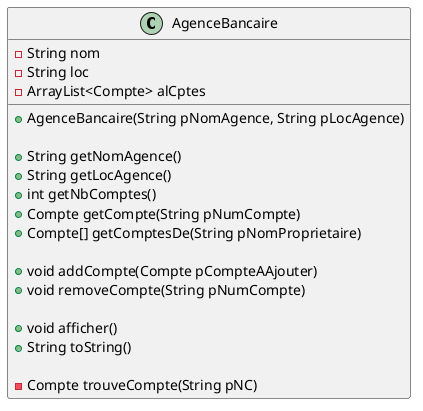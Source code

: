 @startuml

class AgenceBancaire {
	- String nom 
	- String loc
	- ArrayList<Compte> alCptes

	+ AgenceBancaire(String pNomAgence, String pLocAgence) 
	
	+ String getNomAgence()
	+ String getLocAgence() 
	+ int getNbComptes() 
	+ Compte getCompte(String pNumCompte) 
	+ Compte[] getComptesDe(String pNomProprietaire) 
	
	+ void addCompte(Compte pCompteAAjouter)
	+ void removeCompte(String pNumCompte) 

	+ void afficher() 
	+ String toString()
	
	- Compte trouveCompte(String pNC)
}

@enduml